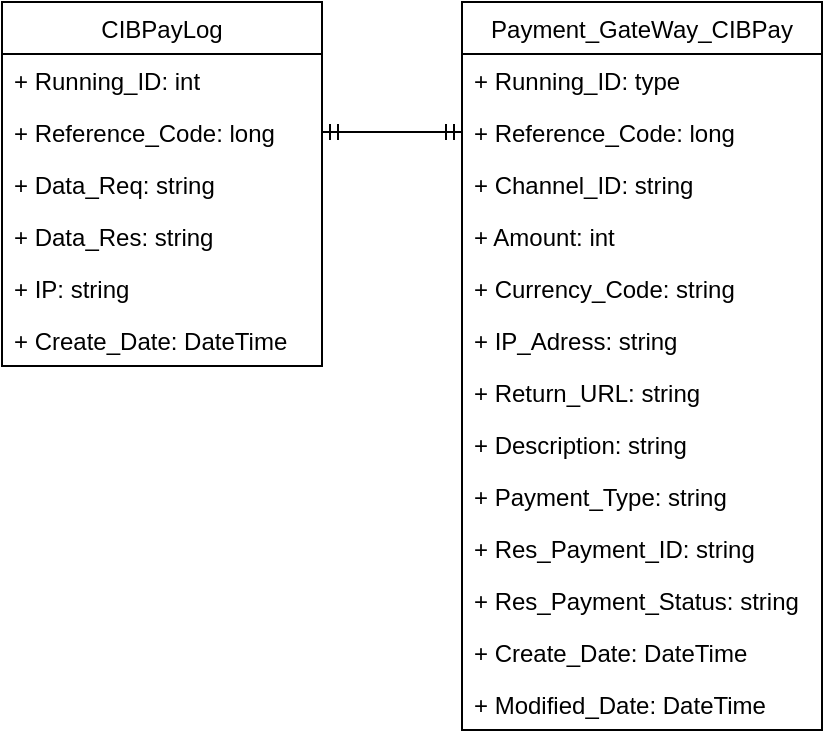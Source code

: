 <mxfile version="20.5.3" type="github">
  <diagram id="C5RBs43oDa-KdzZeNtuy" name="Page-1">
    <mxGraphModel dx="769" dy="429" grid="1" gridSize="10" guides="1" tooltips="1" connect="1" arrows="1" fold="1" page="1" pageScale="1" pageWidth="827" pageHeight="1169" math="0" shadow="0">
      <root>
        <mxCell id="WIyWlLk6GJQsqaUBKTNV-0" />
        <mxCell id="WIyWlLk6GJQsqaUBKTNV-1" parent="WIyWlLk6GJQsqaUBKTNV-0" />
        <mxCell id="4Nbq145AjDJTd76L0b91-13" value="CIBPayLog" style="swimlane;fontStyle=0;childLayout=stackLayout;horizontal=1;startSize=26;horizontalStack=0;resizeParent=1;resizeParentMax=0;resizeLast=0;collapsible=1;marginBottom=0;comic=0;" vertex="1" parent="WIyWlLk6GJQsqaUBKTNV-1">
          <mxGeometry x="160" y="150" width="160" height="182" as="geometry">
            <mxRectangle x="160" y="150" width="100" height="30" as="alternateBounds" />
          </mxGeometry>
        </mxCell>
        <mxCell id="4Nbq145AjDJTd76L0b91-14" value="+ Running_ID: int" style="text;strokeColor=none;fillColor=none;align=left;verticalAlign=top;spacingLeft=4;spacingRight=4;overflow=hidden;rotatable=0;points=[[0,0.5],[1,0.5]];portConstraint=eastwest;labelBackgroundColor=none;" vertex="1" parent="4Nbq145AjDJTd76L0b91-13">
          <mxGeometry y="26" width="160" height="26" as="geometry" />
        </mxCell>
        <mxCell id="4Nbq145AjDJTd76L0b91-15" value="+ Reference_Code: long" style="text;strokeColor=none;fillColor=none;align=left;verticalAlign=top;spacingLeft=4;spacingRight=4;overflow=hidden;rotatable=0;points=[[0,0.5],[1,0.5]];portConstraint=eastwest;" vertex="1" parent="4Nbq145AjDJTd76L0b91-13">
          <mxGeometry y="52" width="160" height="26" as="geometry" />
        </mxCell>
        <mxCell id="4Nbq145AjDJTd76L0b91-25" value="+ Data_Req: string    " style="text;strokeColor=none;fillColor=none;align=left;verticalAlign=top;spacingLeft=4;spacingRight=4;overflow=hidden;rotatable=0;points=[[0,0.5],[1,0.5]];portConstraint=eastwest;comic=0;" vertex="1" parent="4Nbq145AjDJTd76L0b91-13">
          <mxGeometry y="78" width="160" height="26" as="geometry" />
        </mxCell>
        <mxCell id="4Nbq145AjDJTd76L0b91-16" value="+ Data_Res: string" style="text;strokeColor=none;fillColor=none;align=left;verticalAlign=top;spacingLeft=4;spacingRight=4;overflow=hidden;rotatable=0;points=[[0,0.5],[1,0.5]];portConstraint=eastwest;" vertex="1" parent="4Nbq145AjDJTd76L0b91-13">
          <mxGeometry y="104" width="160" height="26" as="geometry" />
        </mxCell>
        <mxCell id="4Nbq145AjDJTd76L0b91-27" value="+ IP: string&#xa;" style="text;strokeColor=none;fillColor=none;align=left;verticalAlign=top;spacingLeft=4;spacingRight=4;overflow=hidden;rotatable=0;points=[[0,0.5],[1,0.5]];portConstraint=eastwest;" vertex="1" parent="4Nbq145AjDJTd76L0b91-13">
          <mxGeometry y="130" width="160" height="26" as="geometry" />
        </mxCell>
        <mxCell id="4Nbq145AjDJTd76L0b91-39" value="+ Create_Date: DateTime&#xa;" style="text;strokeColor=none;fillColor=none;align=left;verticalAlign=top;spacingLeft=4;spacingRight=4;overflow=hidden;rotatable=0;points=[[0,0.5],[1,0.5]];portConstraint=eastwest;" vertex="1" parent="4Nbq145AjDJTd76L0b91-13">
          <mxGeometry y="156" width="160" height="26" as="geometry" />
        </mxCell>
        <mxCell id="4Nbq145AjDJTd76L0b91-17" value="Payment_GateWay_CIBPay" style="swimlane;fontStyle=0;childLayout=stackLayout;horizontal=1;startSize=26;fillColor=none;horizontalStack=0;resizeParent=1;resizeParentMax=0;resizeLast=0;collapsible=1;marginBottom=0;comic=0;" vertex="1" parent="WIyWlLk6GJQsqaUBKTNV-1">
          <mxGeometry x="390" y="150" width="180" height="364" as="geometry">
            <mxRectangle x="390" y="150" width="160" height="30" as="alternateBounds" />
          </mxGeometry>
        </mxCell>
        <mxCell id="4Nbq145AjDJTd76L0b91-18" value="+ Running_ID: type" style="text;strokeColor=none;fillColor=none;align=left;verticalAlign=top;spacingLeft=4;spacingRight=4;overflow=hidden;rotatable=0;points=[[0,0.5],[1,0.5]];portConstraint=eastwest;" vertex="1" parent="4Nbq145AjDJTd76L0b91-17">
          <mxGeometry y="26" width="180" height="26" as="geometry" />
        </mxCell>
        <mxCell id="4Nbq145AjDJTd76L0b91-19" value="+ Reference_Code: long" style="text;strokeColor=none;fillColor=none;align=left;verticalAlign=top;spacingLeft=4;spacingRight=4;overflow=hidden;rotatable=0;points=[[0,0.5],[1,0.5]];portConstraint=eastwest;" vertex="1" parent="4Nbq145AjDJTd76L0b91-17">
          <mxGeometry y="52" width="180" height="26" as="geometry" />
        </mxCell>
        <mxCell id="4Nbq145AjDJTd76L0b91-22" value="+ Channel_ID: string" style="text;strokeColor=none;fillColor=none;align=left;verticalAlign=top;spacingLeft=4;spacingRight=4;overflow=hidden;rotatable=0;points=[[0,0.5],[1,0.5]];portConstraint=eastwest;comic=0;" vertex="1" parent="4Nbq145AjDJTd76L0b91-17">
          <mxGeometry y="78" width="180" height="26" as="geometry" />
        </mxCell>
        <mxCell id="4Nbq145AjDJTd76L0b91-31" value="+ Amount: int" style="text;strokeColor=none;fillColor=none;align=left;verticalAlign=top;spacingLeft=4;spacingRight=4;overflow=hidden;rotatable=0;points=[[0,0.5],[1,0.5]];portConstraint=eastwest;comic=0;" vertex="1" parent="4Nbq145AjDJTd76L0b91-17">
          <mxGeometry y="104" width="180" height="26" as="geometry" />
        </mxCell>
        <mxCell id="4Nbq145AjDJTd76L0b91-32" value="+ Currency_Code: string" style="text;strokeColor=none;fillColor=none;align=left;verticalAlign=top;spacingLeft=4;spacingRight=4;overflow=hidden;rotatable=0;points=[[0,0.5],[1,0.5]];portConstraint=eastwest;comic=0;" vertex="1" parent="4Nbq145AjDJTd76L0b91-17">
          <mxGeometry y="130" width="180" height="26" as="geometry" />
        </mxCell>
        <mxCell id="4Nbq145AjDJTd76L0b91-33" value="+ IP_Adress: string" style="text;strokeColor=none;fillColor=none;align=left;verticalAlign=top;spacingLeft=4;spacingRight=4;overflow=hidden;rotatable=0;points=[[0,0.5],[1,0.5]];portConstraint=eastwest;comic=0;" vertex="1" parent="4Nbq145AjDJTd76L0b91-17">
          <mxGeometry y="156" width="180" height="26" as="geometry" />
        </mxCell>
        <mxCell id="4Nbq145AjDJTd76L0b91-40" value="+ Return_URL: string" style="text;strokeColor=none;fillColor=none;align=left;verticalAlign=top;spacingLeft=4;spacingRight=4;overflow=hidden;rotatable=0;points=[[0,0.5],[1,0.5]];portConstraint=eastwest;comic=0;" vertex="1" parent="4Nbq145AjDJTd76L0b91-17">
          <mxGeometry y="182" width="180" height="26" as="geometry" />
        </mxCell>
        <mxCell id="4Nbq145AjDJTd76L0b91-34" value="+ Description: string" style="text;strokeColor=none;fillColor=none;align=left;verticalAlign=top;spacingLeft=4;spacingRight=4;overflow=hidden;rotatable=0;points=[[0,0.5],[1,0.5]];portConstraint=eastwest;comic=0;" vertex="1" parent="4Nbq145AjDJTd76L0b91-17">
          <mxGeometry y="208" width="180" height="26" as="geometry" />
        </mxCell>
        <mxCell id="4Nbq145AjDJTd76L0b91-35" value="+ Payment_Type: string" style="text;strokeColor=none;fillColor=none;align=left;verticalAlign=top;spacingLeft=4;spacingRight=4;overflow=hidden;rotatable=0;points=[[0,0.5],[1,0.5]];portConstraint=eastwest;comic=0;" vertex="1" parent="4Nbq145AjDJTd76L0b91-17">
          <mxGeometry y="234" width="180" height="26" as="geometry" />
        </mxCell>
        <mxCell id="4Nbq145AjDJTd76L0b91-36" value="+ Res_Payment_ID: string" style="text;strokeColor=none;fillColor=none;align=left;verticalAlign=top;spacingLeft=4;spacingRight=4;overflow=hidden;rotatable=0;points=[[0,0.5],[1,0.5]];portConstraint=eastwest;comic=0;" vertex="1" parent="4Nbq145AjDJTd76L0b91-17">
          <mxGeometry y="260" width="180" height="26" as="geometry" />
        </mxCell>
        <mxCell id="4Nbq145AjDJTd76L0b91-30" value="+ Res_Payment_Status: string" style="text;strokeColor=none;fillColor=none;align=left;verticalAlign=top;spacingLeft=4;spacingRight=4;overflow=hidden;rotatable=0;points=[[0,0.5],[1,0.5]];portConstraint=eastwest;comic=0;" vertex="1" parent="4Nbq145AjDJTd76L0b91-17">
          <mxGeometry y="286" width="180" height="26" as="geometry" />
        </mxCell>
        <mxCell id="4Nbq145AjDJTd76L0b91-38" value="+ Create_Date: DateTime&#xa;" style="text;strokeColor=none;fillColor=none;align=left;verticalAlign=top;spacingLeft=4;spacingRight=4;overflow=hidden;rotatable=0;points=[[0,0.5],[1,0.5]];portConstraint=eastwest;" vertex="1" parent="4Nbq145AjDJTd76L0b91-17">
          <mxGeometry y="312" width="180" height="26" as="geometry" />
        </mxCell>
        <mxCell id="4Nbq145AjDJTd76L0b91-37" value="+ Modified_Date: DateTime&#xa;" style="text;strokeColor=none;fillColor=none;align=left;verticalAlign=top;spacingLeft=4;spacingRight=4;overflow=hidden;rotatable=0;points=[[0,0.5],[1,0.5]];portConstraint=eastwest;" vertex="1" parent="4Nbq145AjDJTd76L0b91-17">
          <mxGeometry y="338" width="180" height="26" as="geometry" />
        </mxCell>
        <mxCell id="4Nbq145AjDJTd76L0b91-28" value="" style="edgeStyle=entityRelationEdgeStyle;fontSize=12;html=1;endArrow=ERmandOne;startArrow=ERmandOne;rounded=0;" edge="1" parent="WIyWlLk6GJQsqaUBKTNV-1" source="4Nbq145AjDJTd76L0b91-15" target="4Nbq145AjDJTd76L0b91-19">
          <mxGeometry width="100" height="100" relative="1" as="geometry">
            <mxPoint x="300" y="220" as="sourcePoint" />
            <mxPoint x="400" y="120" as="targetPoint" />
          </mxGeometry>
        </mxCell>
      </root>
    </mxGraphModel>
  </diagram>
</mxfile>
